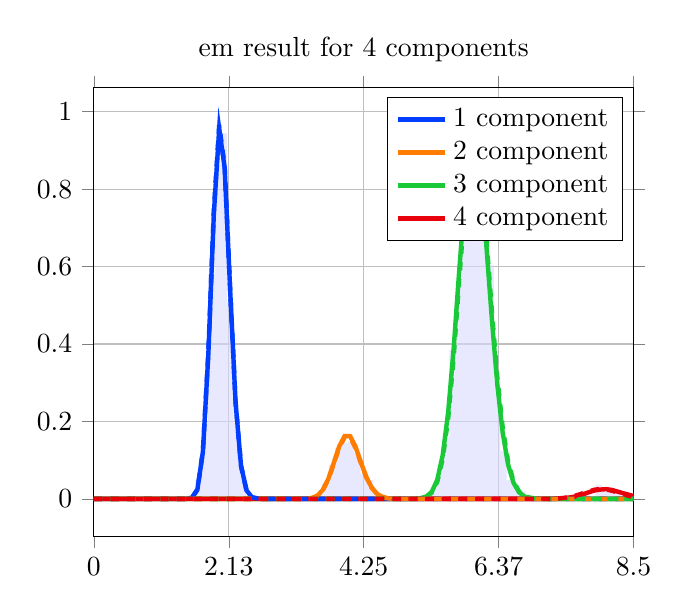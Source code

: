 \begin{tikzpicture}
\begin{axis}[title={em result for 4 components}, yticklabel style={/pgf/number format/fixed,
            /pgf/number format/precision=3}, grid={major}, yminorgrids={true}, tick align={outside}, xtick={0.0,2.125,4.249,6.374,8.498}, xmin={0.0}, xmax={8.498}, scaled y ticks={false}]
    \addplot[ybar interval, fill={blue!15}, forget plot, opacity={0.6}, draw={none}, bar width={5.0e-6}]
        table[row sep={\\}]
        {
            \\
            1.5  0.004  \\
            1.6  0.048  \\
            1.7  0.196  \\
            1.8  0.58  \\
            1.9  0.864  \\
            2.0  0.944  \\
            2.1  0.508  \\
            2.2  0.196  \\
            2.3  0.06  \\
            2.4  0.008  \\
            2.5  0.0  \\
            2.6  0.0  \\
            2.7  0.0  \\
            2.8  0.0  \\
            2.9  0.0  \\
            3.0  0.0  \\
            3.1  0.0  \\
            3.2  0.0  \\
            3.3  0.0  \\
            3.4  0.004  \\
            3.5  0.012  \\
            3.6  0.04  \\
            3.7  0.088  \\
            3.8  0.132  \\
            3.9  0.144  \\
            4.0  0.148  \\
            4.1  0.12  \\
            4.2  0.064  \\
            4.3  0.048  \\
            4.4  0.016  \\
            4.5  0.008  \\
            4.6  0.004  \\
            4.7  0.0  \\
            4.8  0.0  \\
            4.9  0.0  \\
            5.0  0.0  \\
            5.1  0.004  \\
            5.2  0.004  \\
            5.3  0.028  \\
            5.4  0.08  \\
            5.5  0.16  \\
            5.6  0.384  \\
            5.7  0.556  \\
            5.8  0.872  \\
            5.9  0.844  \\
            6.0  0.828  \\
            6.1  0.696  \\
            6.2  0.604  \\
            6.3  0.304  \\
            6.4  0.124  \\
            6.5  0.048  \\
            6.6  0.036  \\
            6.7  0.02  \\
            6.8  0.0  \\
            6.9  0.0  \\
            7.0  0.0  \\
            7.1  0.0  \\
            7.2  0.0  \\
            7.3  0.0  \\
            7.4  0.0  \\
            7.5  0.004  \\
            7.6  0.008  \\
            7.7  0.02  \\
            7.8  0.008  \\
            7.9  0.036  \\
            8.0  0.028  \\
            8.1  0.02  \\
            8.2  0.024  \\
            8.3  0.008  \\
            8.4  0.016  \\
            8.5  0.0  \\
        }
        ;
    \addplot[style={{ultra thick}}, color={rgb,1:red,0.008;green,0.243;blue,1.0}]
        table[row sep={\\}]
        {
            \\
            0.0  0.0  \\
            0.086  8.956e-190  \\
            0.172  1.384e-133  \\
            0.258  2.901e-102  \\
            0.343  4.004e-81  \\
            0.429  1.458e-65  \\
            0.515  1.571e-53  \\
            0.601  6.217e-44  \\
            0.687  4.061e-36  \\
            0.773  1.154e-29  \\
            0.858  2.768e-24  \\
            0.944  8.98e-20  \\
            1.03  5.585e-16  \\
            1.116  8.677e-13  \\
            1.202  4.137e-10  \\
            1.288  7.127e-8  \\
            1.373  5.059e-6  \\
            1.459  0.0  \\
            1.545  0.003  \\
            1.631  0.024  \\
            1.717  0.121  \\
            1.803  0.373  \\
            1.889  0.734  \\
            1.974  0.956  \\
            2.06  0.855  \\
            2.146  0.541  \\
            2.232  0.249  \\
            2.318  0.085  \\
            2.404  0.022  \\
            2.489  0.004  \\
            2.575  0.001  \\
            2.661  9.154e-5  \\
            2.747  9.514e-6  \\
            2.833  8.141e-7  \\
            2.919  5.802e-8  \\
            3.004  3.48e-9  \\
            3.09  1.775e-10  \\
            3.176  7.76e-12  \\
            3.262  2.934e-13  \\
            3.348  9.665e-15  \\
            3.434  2.793e-16  \\
            3.52  7.126e-18  \\
            3.605  1.615e-19  \\
            3.691  3.27e-21  \\
            3.777  5.946e-23  \\
            3.863  9.753e-25  \\
            3.949  1.45e-26  \\
            4.035  1.962e-28  \\
            4.12  2.427e-30  \\
            4.206  2.752e-32  \\
            4.292  2.874e-34  \\
            4.378  2.77e-36  \\
            4.464  2.474e-38  \\
            4.55  2.053e-40  \\
            4.635  1.587e-42  \\
            4.721  1.145e-44  \\
            4.807  7.742e-47  \\
            4.893  4.911e-49  \\
            4.979  2.93e-51  \\
            5.065  1.648e-53  \\
            5.151  8.752e-56  \\
            5.236  4.398e-58  \\
            5.322  2.095e-60  \\
            5.408  9.476e-63  \\
            5.494  4.077e-65  \\
            5.58  1.671e-67  \\
            5.666  6.531e-70  \\
            5.751  2.439e-72  \\
            5.837  8.713e-75  \\
            5.923  2.982e-77  \\
            6.009  9.786e-80  \\
            6.095  3.084e-82  \\
            6.181  9.342e-85  \\
            6.266  2.723e-87  \\
            6.352  7.648e-90  \\
            6.438  2.071e-92  \\
            6.524  5.414e-95  \\
            6.61  1.367e-97  \\
            6.696  3.339e-100  \\
            6.782  7.891e-103  \\
            6.867  1.806e-105  \\
            6.953  4.008e-108  \\
            7.039  8.629e-111  \\
            7.125  1.803e-113  \\
            7.211  3.662e-116  \\
            7.297  7.228e-119  \\
            7.382  1.388e-121  \\
            7.468  2.595e-124  \\
            7.554  4.724e-127  \\
            7.64  8.384e-130  \\
            7.726  1.451e-132  \\
            7.812  2.45e-135  \\
            7.897  4.039e-138  \\
            7.983  6.503e-141  \\
            8.069  1.023e-143  \\
            8.155  1.574e-146  \\
            8.241  2.369e-149  \\
            8.327  3.489e-152  \\
            8.413  5.031e-155  \\
            8.498  7.105e-158  \\
        }
        ;
    \addlegendentry {1 component}
    \addplot[style={{ultra thick}}, color={rgb,1:red,1.0;green,0.486;blue,0.0}]
        table[row sep={\\}]
        {
            \\
            0.0  0.0  \\
            0.086  0.0  \\
            0.172  0.0  \\
            0.258  4.604e-314  \\
            0.343  5.642e-268  \\
            0.429  4.62e-233  \\
            0.515  3.231e-205  \\
            0.601  2.994e-182  \\
            0.687  7.462e-163  \\
            0.773  3.488e-146  \\
            0.858  1.151e-131  \\
            0.944  6.914e-119  \\
            1.03  1.518e-107  \\
            1.116  2.07e-97  \\
            1.202  2.65e-88  \\
            1.288  4.414e-80  \\
            1.373  1.245e-72  \\
            1.459  7.373e-66  \\
            1.545  1.096e-59  \\
            1.631  4.754e-54  \\
            1.717  6.822e-49  \\
            1.803  3.608e-44  \\
            1.889  7.719e-40  \\
            1.974  7.24e-36  \\
            2.06  3.193e-32  \\
            2.146  7.045e-29  \\
            2.232  8.209e-26  \\
            2.318  5.301e-23  \\
            2.404  1.98e-20  \\
            2.489  4.447e-18  \\
            2.575  6.215e-16  \\
            2.661  5.576e-14  \\
            2.747  3.303e-12  \\
            2.833  1.325e-10  \\
            2.919  3.687e-9  \\
            3.004  7.264e-8  \\
            3.09  1.033e-6  \\
            3.176  1.081e-5  \\
            3.262  8.444e-5  \\
            3.348  0.001  \\
            3.434  0.002  \\
            3.52  0.008  \\
            3.605  0.023  \\
            3.691  0.051  \\
            3.777  0.092  \\
            3.863  0.135  \\
            3.949  0.162  \\
            4.035  0.162  \\
            4.12  0.135  \\
            4.206  0.094  \\
            4.292  0.056  \\
            4.378  0.028  \\
            4.464  0.012  \\
            4.55  0.005  \\
            4.635  0.001  \\
            4.721  0.0  \\
            4.807  0.0  \\
            4.893  2.307e-5  \\
            4.979  4.463e-6  \\
            5.065  7.669e-7  \\
            5.151  1.175e-7  \\
            5.236  1.612e-8  \\
            5.322  1.987e-9  \\
            5.408  2.208e-10  \\
            5.494  2.218e-11  \\
            5.58  2.022e-12  \\
            5.666  1.677e-13  \\
            5.751  1.27e-14  \\
            5.837  8.794e-16  \\
            5.923  5.587e-17  \\
            6.009  3.265e-18  \\
            6.095  1.759e-19  \\
            6.181  8.753e-21  \\
            6.266  4.034e-22  \\
            6.352  1.725e-23  \\
            6.438  6.858e-25  \\
            6.524  2.54e-26  \\
            6.61  8.781e-28  \\
            6.696  2.838e-29  \\
            6.782  8.591e-31  \\
            6.867  2.439e-32  \\
            6.953  6.509e-34  \\
            7.039  1.634e-35  \\
            7.125  3.867e-37  \\
            7.211  8.635e-39  \\
            7.297  1.822e-40  \\
            7.382  3.64e-42  \\
            7.468  6.887e-44  \\
            7.554  1.236e-45  \\
            7.64  2.108e-47  \\
            7.726  3.418e-49  \\
            7.812  5.276e-51  \\
            7.897  7.761e-53  \\
            7.983  1.089e-54  \\
            8.069  1.46e-56  \\
            8.155  1.87e-58  \\
            8.241  2.291e-60  \\
            8.327  2.689e-62  \\
            8.413  3.025e-64  \\
            8.498  3.265e-66  \\
        }
        ;
    \addlegendentry {2 component}
    \addplot[style={{ultra thick}}, color={rgb,1:red,0.102;green,0.788;blue,0.22}]
        table[row sep={\\}]
        {
            \\
            0.0  0.0  \\
            0.086  0.0  \\
            0.172  0.0  \\
            0.258  0.0  \\
            0.343  0.0  \\
            0.429  0.0  \\
            0.515  0.0  \\
            0.601  0.0  \\
            0.687  0.0  \\
            0.773  1.336e-306  \\
            0.858  6.328e-283  \\
            0.944  7.28e-262  \\
            1.03  5.808e-243  \\
            1.116  7.127e-226  \\
            1.202  2.5e-210  \\
            1.288  4.094e-196  \\
            1.373  4.65e-183  \\
            1.459  5.066e-171  \\
            1.545  6.919e-160  \\
            1.631  1.483e-149  \\
            1.717  6.037e-140  \\
            1.803  5.485e-131  \\
            1.889  1.279e-122  \\
            1.974  8.641e-115  \\
            2.06  1.879e-107  \\
            2.146  1.443e-100  \\
            2.232  4.247e-94  \\
            2.318  5.149e-88  \\
            2.404  2.743e-82  \\
            2.489  6.804e-77  \\
            2.575  8.274e-72  \\
            2.661  5.169e-67  \\
            2.747  1.731e-62  \\
            2.833  3.228e-58  \\
            2.919  3.473e-54  \\
            3.004  2.224e-50  \\
            3.09  8.735e-47  \\
            3.176  2.16e-43  \\
            3.262  3.449e-40  \\
            3.348  3.636e-37  \\
            3.434  2.585e-34  \\
            3.52  1.264e-31  \\
            3.605  4.325e-29  \\
            3.691  1.054e-26  \\
            3.777  1.858e-24  \\
            3.863  2.402e-22  \\
            3.949  2.311e-20  \\
            4.035  1.675e-18  \\
            4.12  9.256e-17  \\
            4.206  3.944e-15  \\
            4.292  1.309e-13  \\
            4.378  3.42e-12  \\
            4.464  7.096e-11  \\
            4.55  1.18e-9  \\
            4.635  1.584e-8  \\
            4.721  1.733e-7  \\
            4.807  1.554e-6  \\
            4.893  1.152e-5  \\
            4.979  7.1e-5  \\
            5.065  0.0  \\
            5.151  0.002  \\
            5.236  0.006  \\
            5.322  0.018  \\
            5.408  0.049  \\
            5.494  0.113  \\
            5.58  0.224  \\
            5.666  0.388  \\
            5.751  0.583  \\
            5.837  0.768  \\
            5.923  0.888  \\
            6.009  0.906  \\
            6.095  0.817  \\
            6.181  0.655  \\
            6.266  0.468  \\
            6.352  0.298  \\
            6.438  0.171  \\
            6.524  0.088  \\
            6.61  0.041  \\
            6.696  0.017  \\
            6.782  0.006  \\
            6.867  0.002  \\
            6.953  0.001  \\
            7.039  0.0  \\
            7.125  5.264e-5  \\
            7.211  1.265e-5  \\
            7.297  2.794e-6  \\
            7.382  5.679e-7  \\
            7.468  1.064e-7  \\
            7.554  1.843e-8  \\
            7.64  2.954e-9  \\
            7.726  4.39e-10  \\
            7.812  6.059e-11  \\
            7.897  7.778e-12  \\
            7.983  9.303e-13  \\
            8.069  1.038e-13  \\
            8.155  1.083e-14  \\
            8.241  1.057e-15  \\
            8.327  9.662e-17  \\
            8.413  8.29e-18  \\
            8.498  6.683e-19  \\
        }
        ;
    \addlegendentry {3 component}
    \addplot[style={{ultra thick}}, color={rgb,1:red,0.91;green,0.0;blue,0.043}]
        table[row sep={\\}]
        {
            \\
            0.0  0.0  \\
            0.086  0.0  \\
            0.172  0.0  \\
            0.258  0.0  \\
            0.343  0.0  \\
            0.429  0.0  \\
            0.515  0.0  \\
            0.601  0.0  \\
            0.687  0.0  \\
            0.773  0.0  \\
            0.858  0.0  \\
            0.944  0.0  \\
            1.03  0.0  \\
            1.116  0.0  \\
            1.202  0.0  \\
            1.288  0.0  \\
            1.373  0.0  \\
            1.459  1.942e-310  \\
            1.545  2.626e-294  \\
            1.631  3.003e-279  \\
            1.717  3.742e-265  \\
            1.803  6.309e-252  \\
            1.889  1.733e-239  \\
            1.974  9.119e-228  \\
            2.06  1.058e-216  \\
            2.146  3.059e-206  \\
            2.232  2.462e-196  \\
            2.318  6.067e-187  \\
            2.404  4.993e-178  \\
            2.489  1.482e-169  \\
            2.575  1.699e-161  \\
            2.661  8.013e-154  \\
            2.747  1.645e-146  \\
            2.833  1.546e-139  \\
            2.919  6.976e-133  \\
            3.004  1.576e-126  \\
            3.09  1.854e-120  \\
            3.176  1.177e-114  \\
            3.262  4.166e-109  \\
            3.348  8.479e-104  \\
            3.434  1.02e-98  \\
            3.52  7.447e-94  \\
            3.605  3.379e-89  \\
            3.691  9.746e-85  \\
            3.777  1.824e-80  \\
            3.863  2.26e-76  \\
            3.949  1.886e-72  \\
            4.035  1.079e-68  \\
            4.12  4.298e-65  \\
            4.206  1.21e-61  \\
            4.292  2.443e-58  \\
            4.378  3.582e-55  \\
            4.464  3.863e-52  \\
            4.55  3.099e-49  \\
            4.635  1.871e-46  \\
            4.721  8.585e-44  \\
            4.807  3.025e-41  \\
            4.893  8.261e-39  \\
            4.979  1.764e-36  \\
            5.065  2.97e-34  \\
            5.151  3.975e-32  \\
            5.236  4.26e-30  \\
            5.322  3.684e-28  \\
            5.408  2.587e-26  \\
            5.494  1.486e-24  \\
            5.58  7.019e-23  \\
            5.666  2.744e-21  \\
            5.751  8.932e-20  \\
            5.837  2.433e-18  \\
            5.923  5.575e-17  \\
            6.009  1.08e-15  \\
            6.095  1.778e-14  \\
            6.181  2.497e-13  \\
            6.266  3.006e-12  \\
            6.352  3.114e-11  \\
            6.438  2.789e-10  \\
            6.524  2.166e-9  \\
            6.61  1.465e-8  \\
            6.696  8.663e-8  \\
            6.782  4.491e-7  \\
            6.867  2.048e-6  \\
            6.953  8.245e-6  \\
            7.039  2.938e-5  \\
            7.125  9.297e-5  \\
            7.211  0.0  \\
            7.297  0.001  \\
            7.382  0.001  \\
            7.468  0.003  \\
            7.554  0.005  \\
            7.64  0.009  \\
            7.726  0.013  \\
            7.812  0.018  \\
            7.897  0.022  \\
            7.983  0.024  \\
            8.069  0.025  \\
            8.155  0.023  \\
            8.241  0.019  \\
            8.327  0.015  \\
            8.413  0.011  \\
            8.498  0.007  \\
        }
        ;
    \addlegendentry {4 component}
    \addplot[style={{ultra thick, dashed}}, color={rgb,1:red,0.008;green,0.243;blue,1.0}]
        table[row sep={\\}]
        {
            \\
            0.0  0.0  \\
            0.086  1.043e-189  \\
            0.172  1.568e-133  \\
            0.258  3.231e-102  \\
            0.343  4.406e-81  \\
            0.429  1.589e-65  \\
            0.515  1.698e-53  \\
            0.601  6.674e-44  \\
            0.687  4.332e-36  \\
            0.773  1.225e-29  \\
            0.858  2.922e-24  \\
            0.944  9.434e-20  \\
            1.03  5.842e-16  \\
            1.116  9.039e-13  \\
            1.202  4.293e-10  \\
            1.288  7.368e-8  \\
            1.373  5.212e-6  \\
            1.459  0.0  \\
            1.545  0.003  \\
            1.631  0.024  \\
            1.717  0.123  \\
            1.803  0.379  \\
            1.889  0.743  \\
            1.974  0.965  \\
            2.06  0.86  \\
            2.146  0.543  \\
            2.232  0.249  \\
            2.318  0.085  \\
            2.404  0.022  \\
            2.489  0.004  \\
            2.575  0.001  \\
            2.661  9.054e-5  \\
            2.747  9.389e-6  \\
            2.833  8.016e-7  \\
            2.919  5.701e-8  \\
            3.004  3.412e-9  \\
            3.09  1.736e-10  \\
            3.176  7.577e-12  \\
            3.262  2.859e-13  \\
            3.348  9.398e-15  \\
            3.434  2.71e-16  \\
            3.52  6.903e-18  \\
            3.605  1.562e-19  \\
            3.691  3.156e-21  \\
            3.777  5.726e-23  \\
            3.863  9.375e-25  \\
            3.949  1.391e-26  \\
            4.035  1.879e-28  \\
            4.12  2.32e-30  \\
            4.206  2.626e-32  \\
            4.292  2.737e-34  \\
            4.378  2.634e-36  \\
            4.464  2.348e-38  \\
            4.55  1.945e-40  \\
            4.635  1.501e-42  \\
            4.721  1.081e-44  \\
            4.807  7.298e-47  \\
            4.893  4.621e-49  \\
            4.979  2.753e-51  \\
            5.065  1.545e-53  \\
            5.151  8.195e-56  \\
            5.236  4.111e-58  \\
            5.322  1.955e-60  \\
            5.408  8.83e-63  \\
            5.494  3.792e-65  \\
            5.58  1.552e-67  \\
            5.666  6.056e-70  \\
            5.751  2.258e-72  \\
            5.837  8.054e-75  \\
            5.923  2.752e-77  \\
            6.009  9.018e-80  \\
            6.095  2.837e-82  \\
            6.181  8.582e-85  \\
            6.266  2.498e-87  \\
            6.352  7.004e-90  \\
            6.438  1.894e-92  \\
            6.524  4.943e-95  \\
            6.61  1.246e-97  \\
            6.696  3.039e-100  \\
            6.782  7.172e-103  \\
            6.867  1.639e-105  \\
            6.953  3.632e-108  \\
            7.039  7.808e-111  \\
            7.125  1.629e-113  \\
            7.211  3.304e-116  \\
            7.297  6.512e-119  \\
            7.382  1.249e-121  \\
            7.468  2.331e-124  \\
            7.554  4.238e-127  \\
            7.64  7.509e-130  \\
            7.726  1.298e-132  \\
            7.812  2.188e-135  \\
            7.897  3.602e-138  \\
            7.983  5.791e-141  \\
            8.069  9.099e-144  \\
            8.155  1.398e-146  \\
            8.241  2.101e-149  \\
            8.327  3.09e-152  \\
            8.413  4.449e-155  \\
            8.498  6.274e-158  \\
        }
        ;
    \addplot[style={{ultra thick, dashed}}, color={rgb,1:red,1.0;green,0.486;blue,0.0}]
        table[row sep={\\}]
        {
            \\
            0.0  0.0  \\
            0.086  0.0  \\
            0.172  0.0  \\
            0.258  2.758e-314  \\
            0.343  3.657e-268  \\
            0.429  3.178e-233  \\
            0.515  2.33e-205  \\
            0.601  2.244e-182  \\
            0.687  5.778e-163  \\
            0.773  2.777e-146  \\
            0.858  9.391e-132  \\
            0.944  5.758e-119  \\
            1.03  1.288e-107  \\
            1.116  1.786e-97  \\
            1.202  2.32e-88  \\
            1.288  3.915e-80  \\
            1.373  1.117e-72  \\
            1.459  6.687e-66  \\
            1.545  1.004e-59  \\
            1.631  4.392e-54  \\
            1.717  6.351e-49  \\
            1.803  3.383e-44  \\
            1.889  7.284e-40  \\
            1.974  6.871e-36  \\
            2.06  3.047e-32  \\
            2.146  6.753e-29  \\
            2.232  7.902e-26  \\
            2.318  5.122e-23  \\
            2.404  1.92e-20  \\
            2.489  4.324e-18  \\
            2.575  6.059e-16  \\
            2.661  5.448e-14  \\
            2.747  3.234e-12  \\
            2.833  1.3e-10  \\
            2.919  3.621e-9  \\
            3.004  7.141e-8  \\
            3.09  1.017e-6  \\
            3.176  1.064e-5  \\
            3.262  8.318e-5  \\
            3.348  0.0  \\
            3.434  0.002  \\
            3.52  0.008  \\
            3.605  0.022  \\
            3.691  0.05  \\
            3.777  0.09  \\
            3.863  0.132  \\
            3.949  0.159  \\
            4.035  0.159  \\
            4.12  0.132  \\
            4.206  0.092  \\
            4.292  0.055  \\
            4.378  0.028  \\
            4.464  0.012  \\
            4.55  0.004  \\
            4.635  0.001  \\
            4.721  0.0  \\
            4.807  0.0  \\
            4.893  2.222e-5  \\
            4.979  4.29e-6  \\
            5.065  7.354e-7  \\
            5.151  1.124e-7  \\
            5.236  1.538e-8  \\
            5.322  1.891e-9  \\
            5.408  2.095e-10  \\
            5.494  2.099e-11  \\
            5.58  1.908e-12  \\
            5.666  1.578e-13  \\
            5.751  1.191e-14  \\
            5.837  8.22e-16  \\
            5.923  5.206e-17  \\
            6.009  3.032e-18  \\
            6.095  1.628e-19  \\
            6.181  8.075e-21  \\
            6.266  3.709e-22  \\
            6.352  1.58e-23  \\
            6.438  6.262e-25  \\
            6.524  2.311e-26  \\
            6.61  7.959e-28  \\
            6.696  2.563e-29  \\
            6.782  7.729e-31  \\
            6.867  2.186e-32  \\
            6.953  5.811e-34  \\
            7.039  1.453e-35  \\
            7.125  3.426e-37  \\
            7.211  7.619e-39  \\
            7.297  1.602e-40  \\
            7.382  3.186e-42  \\
            7.468  6.004e-44  \\
            7.554  1.073e-45  \\
            7.64  1.823e-47  \\
            7.726  2.943e-49  \\
            7.812  4.523e-51  \\
            7.897  6.625e-53  \\
            7.983  9.256e-55  \\
            8.069  1.235e-56  \\
            8.155  1.575e-58  \\
            8.241  1.922e-60  \\
            8.327  2.246e-62  \\
            8.413  2.515e-64  \\
            8.498  2.702e-66  \\
        }
        ;
    \addplot[style={{ultra thick, dashed}}, color={rgb,1:red,0.102;green,0.788;blue,0.22}]
        table[row sep={\\}]
        {
            \\
            0.0  0.0  \\
            0.086  0.0  \\
            0.172  0.0  \\
            0.258  0.0  \\
            0.343  0.0  \\
            0.429  0.0  \\
            0.515  0.0  \\
            0.601  0.0  \\
            0.687  0.0  \\
            0.773  5.594e-307  \\
            0.858  2.681e-283  \\
            0.944  3.122e-262  \\
            1.03  2.522e-243  \\
            1.116  3.134e-226  \\
            1.202  1.114e-210  \\
            1.288  1.848e-196  \\
            1.373  2.127e-183  \\
            1.459  2.348e-171  \\
            1.545  3.25e-160  \\
            1.631  7.063e-150  \\
            1.717  2.914e-140  \\
            1.803  2.684e-131  \\
            1.889  6.346e-123  \\
            1.974  4.347e-115  \\
            2.06  9.588e-108  \\
            2.146  7.467e-101  \\
            2.232  2.229e-94  \\
            2.318  2.74e-88  \\
            2.404  1.481e-82  \\
            2.489  3.725e-77  \\
            2.575  4.595e-72  \\
            2.661  2.912e-67  \\
            2.747  9.893e-63  \\
            2.833  1.872e-58  \\
            2.919  2.043e-54  \\
            3.004  1.327e-50  \\
            3.09  5.289e-47  \\
            3.176  1.327e-43  \\
            3.262  2.15e-40  \\
            3.348  2.299e-37  \\
            3.434  1.659e-34  \\
            3.52  8.228e-32  \\
            3.605  2.857e-29  \\
            3.691  7.066e-27  \\
            3.777  1.264e-24  \\
            3.863  1.658e-22  \\
            3.949  1.619e-20  \\
            4.035  1.191e-18  \\
            4.12  6.678e-17  \\
            4.206  2.888e-15  \\
            4.292  9.728e-14  \\
            4.378  2.579e-12  \\
            4.464  5.43e-11  \\
            4.55  9.162e-10  \\
            4.635  1.249e-8  \\
            4.721  1.386e-7  \\
            4.807  1.262e-6  \\
            4.893  9.494e-6  \\
            4.979  5.939e-5  \\
            5.065  0.0  \\
            5.151  0.001  \\
            5.236  0.005  \\
            5.322  0.016  \\
            5.408  0.044  \\
            5.494  0.103  \\
            5.58  0.208  \\
            5.666  0.365  \\
            5.751  0.558  \\
            5.837  0.745  \\
            5.923  0.875  \\
            6.009  0.906  \\
            6.095  0.83  \\
            6.181  0.675  \\
            6.266  0.489  \\
            6.352  0.317  \\
            6.438  0.184  \\
            6.524  0.096  \\
            6.61  0.045  \\
            6.696  0.019  \\
            6.782  0.007  \\
            6.867  0.003  \\
            6.953  0.001  \\
            7.039  0.0  \\
            7.125  6.397e-5  \\
            7.211  1.561e-5  \\
            7.297  3.499e-6  \\
            7.382  7.22e-7  \\
            7.468  1.374e-7  \\
            7.554  2.415e-8  \\
            7.64  3.929e-9  \\
            7.726  5.928e-10  \\
            7.812  8.305e-11  \\
            7.897  1.082e-11  \\
            7.983  1.314e-12  \\
            8.069  1.489e-13  \\
            8.155  1.576e-14  \\
            8.241  1.562e-15  \\
            8.327  1.45e-16  \\
            8.413  1.263e-17  \\
            8.498  1.034e-18  \\
        }
        ;
    \addplot[style={{ultra thick, dashed}}, color={rgb,1:red,0.91;green,0.0;blue,0.043}]
        table[row sep={\\}]
        {
            \\
            0.0  0.0  \\
            0.086  0.0  \\
            0.172  0.0  \\
            0.258  0.0  \\
            0.343  0.0  \\
            0.429  0.0  \\
            0.515  0.0  \\
            0.601  0.0  \\
            0.687  0.0  \\
            0.773  0.0  \\
            0.858  0.0  \\
            0.944  0.0  \\
            1.03  0.0  \\
            1.116  0.0  \\
            1.202  0.0  \\
            1.288  0.0  \\
            1.373  0.0  \\
            1.459  1.104e-308  \\
            1.545  1.409e-292  \\
            1.631  1.522e-277  \\
            1.717  1.791e-263  \\
            1.803  2.853e-250  \\
            1.889  7.408e-238  \\
            1.974  3.685e-226  \\
            2.06  4.042e-215  \\
            2.146  1.106e-204  \\
            2.232  8.42e-195  \\
            2.318  1.964e-185  \\
            2.404  1.53e-176  \\
            2.489  4.299e-168  \\
            2.575  4.668e-160  \\
            2.661  2.085e-152  \\
            2.747  4.055e-145  \\
            2.833  3.611e-138  \\
            2.919  1.544e-131  \\
            3.004  3.305e-125  \\
            3.09  3.685e-119  \\
            3.176  2.218e-113  \\
            3.262  7.442e-108  \\
            3.348  1.436e-102  \\
            3.434  1.638e-97  \\
            3.52  1.134e-92  \\
            3.605  4.88e-88  \\
            3.691  1.335e-83  \\
            3.777  2.37e-79  \\
            3.863  2.785e-75  \\
            3.949  2.205e-71  \\
            4.035  1.197e-67  \\
            4.12  4.524e-64  \\
            4.206  1.209e-60  \\
            4.292  2.315e-57  \\
            4.378  3.222e-54  \\
            4.464  3.297e-51  \\
            4.55  2.511e-48  \\
            4.635  1.438e-45  \\
            4.721  6.266e-43  \\
            4.807  2.096e-40  \\
            4.893  5.433e-38  \\
            4.979  1.101e-35  \\
            5.065  1.76e-33  \\
            5.151  2.237e-31  \\
            5.236  2.276e-29  \\
            5.322  1.869e-27  \\
            5.408  1.246e-25  \\
            5.494  6.796e-24  \\
            5.58  3.049e-22  \\
            5.666  1.132e-20  \\
            5.751  3.499e-19  \\
            5.837  9.051e-18  \\
            5.923  1.97e-16  \\
            6.009  3.625e-15  \\
            6.095  5.666e-14  \\
            6.181  7.558e-13  \\
            6.266  8.642e-12  \\
            6.352  8.506e-11  \\
            6.438  7.235e-10  \\
            6.524  5.339e-9  \\
            6.61  3.431e-8  \\
            6.696  1.927e-7  \\
            6.782  9.489e-7  \\
            6.867  4.111e-6  \\
            6.953  1.572e-5  \\
            7.039  5.323e-5  \\
            7.125  0.0  \\
            7.211  0.0  \\
            7.297  0.001  \\
            7.382  0.002  \\
            7.468  0.004  \\
            7.554  0.007  \\
            7.64  0.011  \\
            7.726  0.016  \\
            7.812  0.02  \\
            7.897  0.024  \\
            7.983  0.025  \\
            8.069  0.024  \\
            8.155  0.021  \\
            8.241  0.017  \\
            8.327  0.013  \\
            8.413  0.008  \\
            8.498  0.005  \\
        }
        ;
\end{axis}
\end{tikzpicture}

